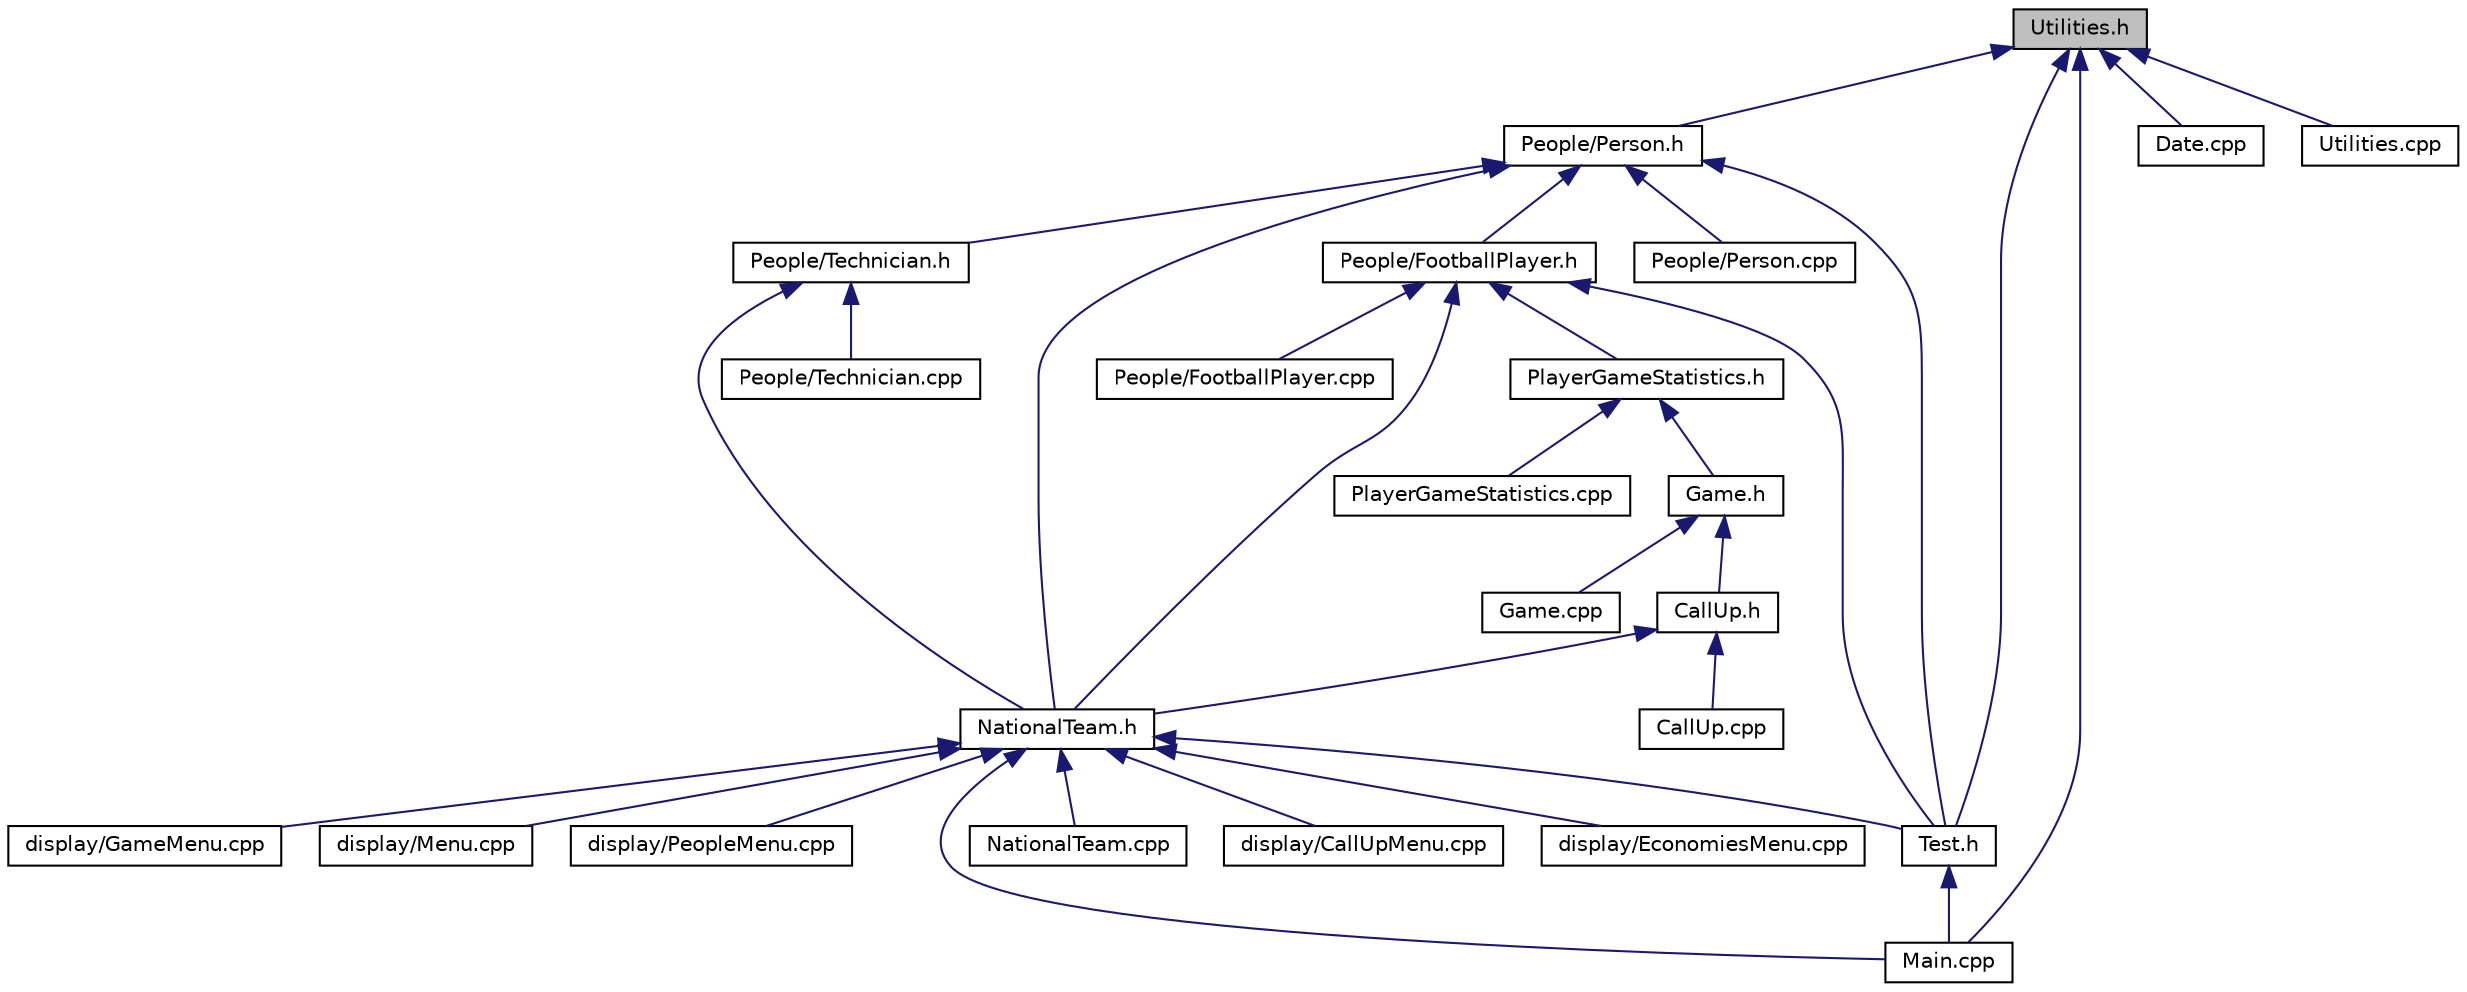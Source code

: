 digraph "Utilities.h"
{
 // LATEX_PDF_SIZE
  edge [fontname="Helvetica",fontsize="10",labelfontname="Helvetica",labelfontsize="10"];
  node [fontname="Helvetica",fontsize="10",shape=record];
  Node1 [label="Utilities.h",height=0.2,width=0.4,color="black", fillcolor="grey75", style="filled", fontcolor="black",tooltip=" "];
  Node1 -> Node2 [dir="back",color="midnightblue",fontsize="10",style="solid"];
  Node2 [label="People/Person.h",height=0.2,width=0.4,color="black", fillcolor="white", style="filled",URL="$_person_8h.html",tooltip=" "];
  Node2 -> Node3 [dir="back",color="midnightblue",fontsize="10",style="solid"];
  Node3 [label="People/FootballPlayer.h",height=0.2,width=0.4,color="black", fillcolor="white", style="filled",URL="$_football_player_8h.html",tooltip=" "];
  Node3 -> Node4 [dir="back",color="midnightblue",fontsize="10",style="solid"];
  Node4 [label="PlayerGameStatistics.h",height=0.2,width=0.4,color="black", fillcolor="white", style="filled",URL="$_player_game_statistics_8h.html",tooltip=" "];
  Node4 -> Node5 [dir="back",color="midnightblue",fontsize="10",style="solid"];
  Node5 [label="Game.h",height=0.2,width=0.4,color="black", fillcolor="white", style="filled",URL="$_game_8h.html",tooltip=" "];
  Node5 -> Node6 [dir="back",color="midnightblue",fontsize="10",style="solid"];
  Node6 [label="CallUp.h",height=0.2,width=0.4,color="black", fillcolor="white", style="filled",URL="$_call_up_8h.html",tooltip=" "];
  Node6 -> Node7 [dir="back",color="midnightblue",fontsize="10",style="solid"];
  Node7 [label="CallUp.cpp",height=0.2,width=0.4,color="black", fillcolor="white", style="filled",URL="$_call_up_8cpp.html",tooltip=" "];
  Node6 -> Node8 [dir="back",color="midnightblue",fontsize="10",style="solid"];
  Node8 [label="NationalTeam.h",height=0.2,width=0.4,color="black", fillcolor="white", style="filled",URL="$_national_team_8h.html",tooltip=" "];
  Node8 -> Node9 [dir="back",color="midnightblue",fontsize="10",style="solid"];
  Node9 [label="display/CallUpMenu.cpp",height=0.2,width=0.4,color="black", fillcolor="white", style="filled",URL="$_call_up_menu_8cpp.html",tooltip=" "];
  Node8 -> Node10 [dir="back",color="midnightblue",fontsize="10",style="solid"];
  Node10 [label="display/EconomiesMenu.cpp",height=0.2,width=0.4,color="black", fillcolor="white", style="filled",URL="$_economies_menu_8cpp.html",tooltip=" "];
  Node8 -> Node11 [dir="back",color="midnightblue",fontsize="10",style="solid"];
  Node11 [label="display/GameMenu.cpp",height=0.2,width=0.4,color="black", fillcolor="white", style="filled",URL="$_game_menu_8cpp.html",tooltip=" "];
  Node8 -> Node12 [dir="back",color="midnightblue",fontsize="10",style="solid"];
  Node12 [label="display/Menu.cpp",height=0.2,width=0.4,color="black", fillcolor="white", style="filled",URL="$_menu_8cpp.html",tooltip=" "];
  Node8 -> Node13 [dir="back",color="midnightblue",fontsize="10",style="solid"];
  Node13 [label="display/PeopleMenu.cpp",height=0.2,width=0.4,color="black", fillcolor="white", style="filled",URL="$_people_menu_8cpp.html",tooltip=" "];
  Node8 -> Node14 [dir="back",color="midnightblue",fontsize="10",style="solid"];
  Node14 [label="Main.cpp",height=0.2,width=0.4,color="black", fillcolor="white", style="filled",URL="$_main_8cpp.html",tooltip=" "];
  Node8 -> Node15 [dir="back",color="midnightblue",fontsize="10",style="solid"];
  Node15 [label="Test.h",height=0.2,width=0.4,color="black", fillcolor="white", style="filled",URL="$_test_8h.html",tooltip=" "];
  Node15 -> Node14 [dir="back",color="midnightblue",fontsize="10",style="solid"];
  Node8 -> Node16 [dir="back",color="midnightblue",fontsize="10",style="solid"];
  Node16 [label="NationalTeam.cpp",height=0.2,width=0.4,color="black", fillcolor="white", style="filled",URL="$_national_team_8cpp.html",tooltip=" "];
  Node5 -> Node17 [dir="back",color="midnightblue",fontsize="10",style="solid"];
  Node17 [label="Game.cpp",height=0.2,width=0.4,color="black", fillcolor="white", style="filled",URL="$_game_8cpp.html",tooltip=" "];
  Node4 -> Node18 [dir="back",color="midnightblue",fontsize="10",style="solid"];
  Node18 [label="PlayerGameStatistics.cpp",height=0.2,width=0.4,color="black", fillcolor="white", style="filled",URL="$_player_game_statistics_8cpp.html",tooltip=" "];
  Node3 -> Node8 [dir="back",color="midnightblue",fontsize="10",style="solid"];
  Node3 -> Node15 [dir="back",color="midnightblue",fontsize="10",style="solid"];
  Node3 -> Node19 [dir="back",color="midnightblue",fontsize="10",style="solid"];
  Node19 [label="People/FootballPlayer.cpp",height=0.2,width=0.4,color="black", fillcolor="white", style="filled",URL="$_football_player_8cpp.html",tooltip=" "];
  Node2 -> Node8 [dir="back",color="midnightblue",fontsize="10",style="solid"];
  Node2 -> Node20 [dir="back",color="midnightblue",fontsize="10",style="solid"];
  Node20 [label="People/Technician.h",height=0.2,width=0.4,color="black", fillcolor="white", style="filled",URL="$_technician_8h.html",tooltip=" "];
  Node20 -> Node8 [dir="back",color="midnightblue",fontsize="10",style="solid"];
  Node20 -> Node21 [dir="back",color="midnightblue",fontsize="10",style="solid"];
  Node21 [label="People/Technician.cpp",height=0.2,width=0.4,color="black", fillcolor="white", style="filled",URL="$_technician_8cpp.html",tooltip=" "];
  Node2 -> Node15 [dir="back",color="midnightblue",fontsize="10",style="solid"];
  Node2 -> Node22 [dir="back",color="midnightblue",fontsize="10",style="solid"];
  Node22 [label="People/Person.cpp",height=0.2,width=0.4,color="black", fillcolor="white", style="filled",URL="$_person_8cpp.html",tooltip=" "];
  Node1 -> Node23 [dir="back",color="midnightblue",fontsize="10",style="solid"];
  Node23 [label="Date.cpp",height=0.2,width=0.4,color="black", fillcolor="white", style="filled",URL="$_date_8cpp.html",tooltip=" "];
  Node1 -> Node14 [dir="back",color="midnightblue",fontsize="10",style="solid"];
  Node1 -> Node15 [dir="back",color="midnightblue",fontsize="10",style="solid"];
  Node1 -> Node24 [dir="back",color="midnightblue",fontsize="10",style="solid"];
  Node24 [label="Utilities.cpp",height=0.2,width=0.4,color="black", fillcolor="white", style="filled",URL="$_utilities_8cpp.html",tooltip=" "];
}
